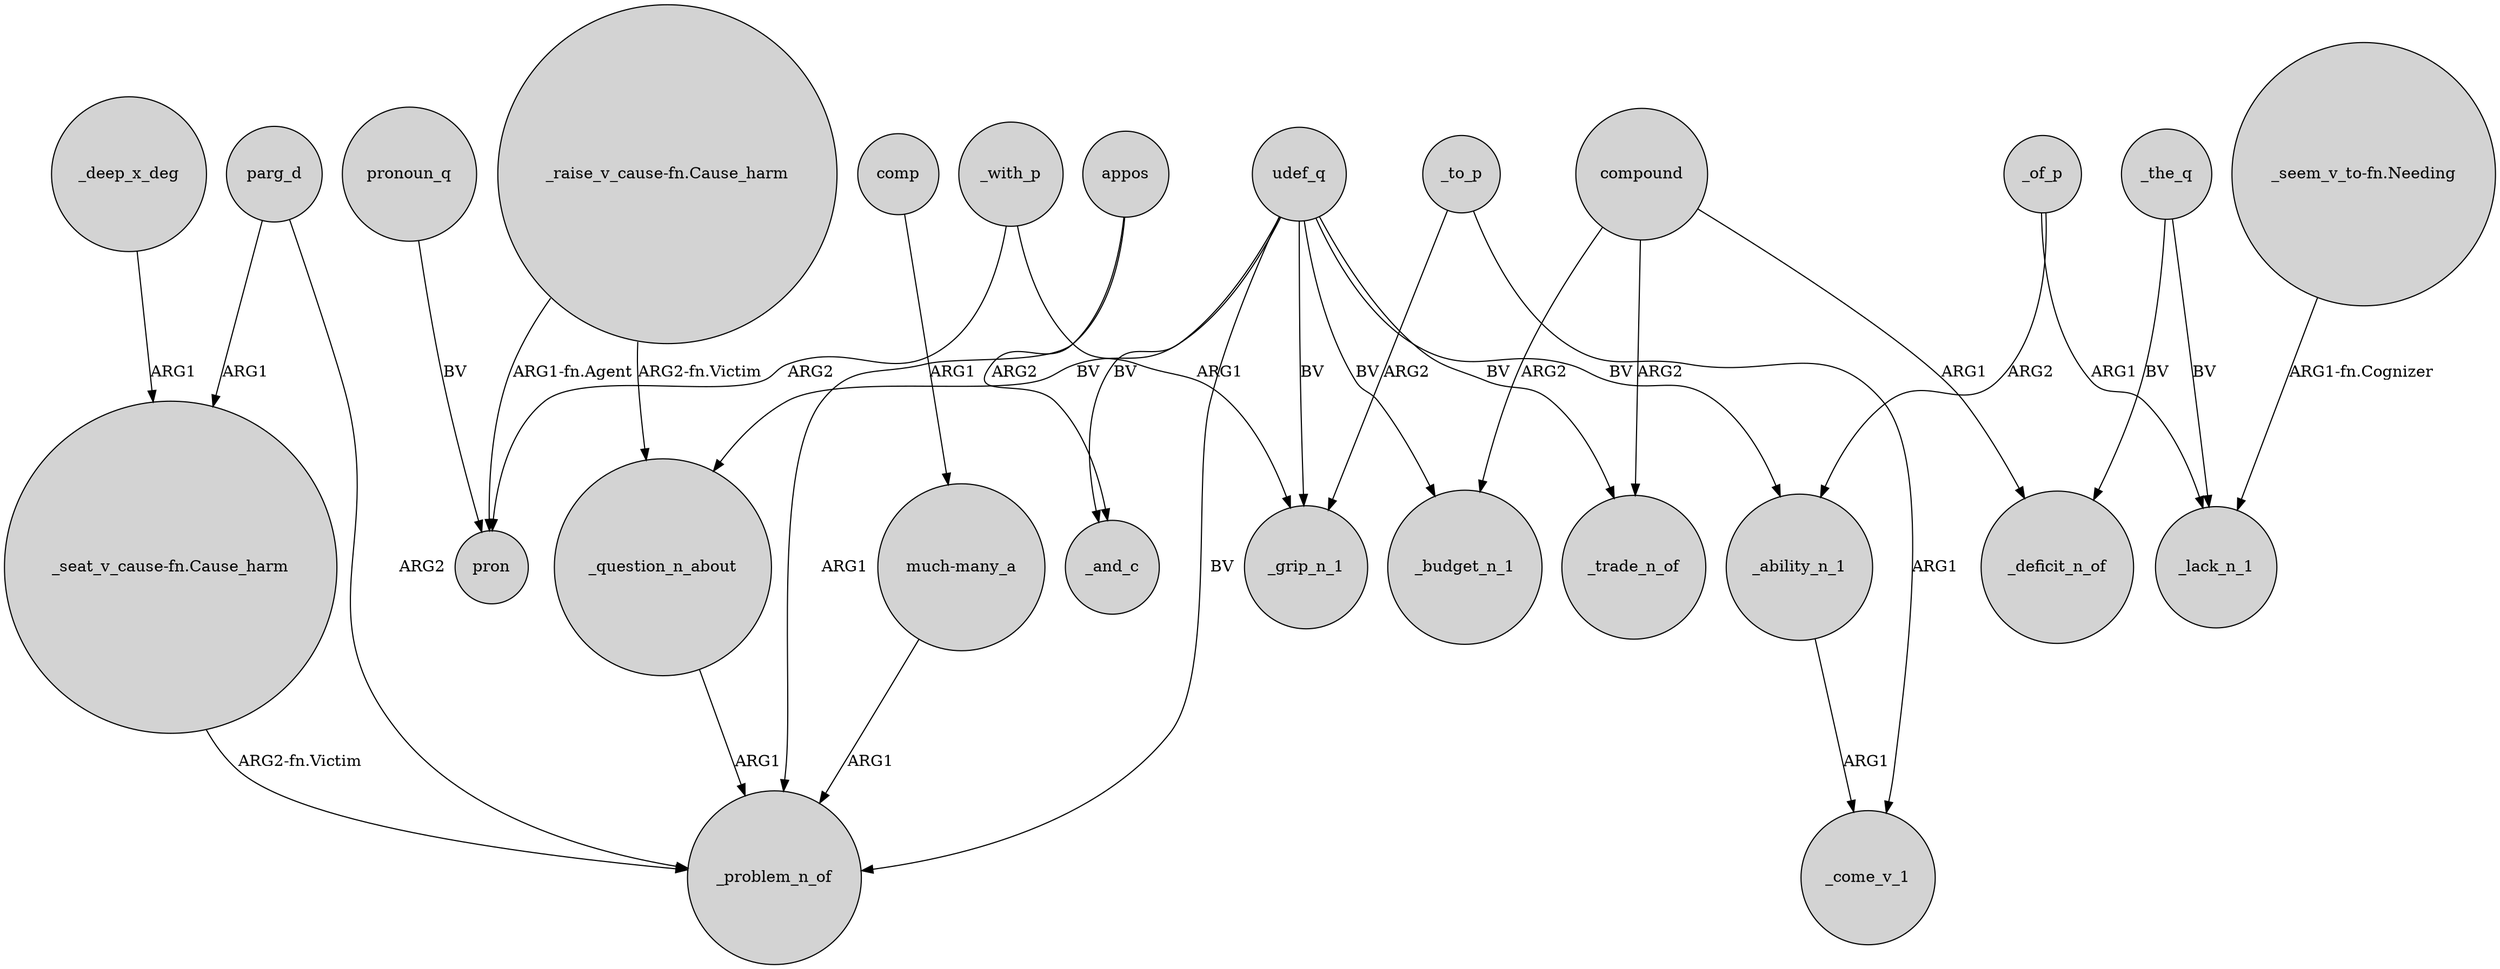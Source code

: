 digraph {
	node [shape=circle style=filled]
	_with_p -> pron [label=ARG2]
	_the_q -> _lack_n_1 [label=BV]
	parg_d -> "_seat_v_cause-fn.Cause_harm" [label=ARG1]
	appos -> _and_c [label=ARG2]
	"_raise_v_cause-fn.Cause_harm" -> pron [label="ARG1-fn.Agent"]
	udef_q -> _problem_n_of [label=BV]
	appos -> _problem_n_of [label=ARG1]
	_to_p -> _come_v_1 [label=ARG1]
	"much-many_a" -> _problem_n_of [label=ARG1]
	compound -> _budget_n_1 [label=ARG2]
	"_seem_v_to-fn.Needing" -> _lack_n_1 [label="ARG1-fn.Cognizer"]
	_of_p -> _lack_n_1 [label=ARG1]
	udef_q -> _and_c [label=BV]
	_with_p -> _grip_n_1 [label=ARG1]
	pronoun_q -> pron [label=BV]
	comp -> "much-many_a" [label=ARG1]
	_to_p -> _grip_n_1 [label=ARG2]
	_question_n_about -> _problem_n_of [label=ARG1]
	udef_q -> _budget_n_1 [label=BV]
	"_seat_v_cause-fn.Cause_harm" -> _problem_n_of [label="ARG2-fn.Victim"]
	_of_p -> _ability_n_1 [label=ARG2]
	compound -> _deficit_n_of [label=ARG1]
	parg_d -> _problem_n_of [label=ARG2]
	udef_q -> _trade_n_of [label=BV]
	compound -> _trade_n_of [label=ARG2]
	"_raise_v_cause-fn.Cause_harm" -> _question_n_about [label="ARG2-fn.Victim"]
	_ability_n_1 -> _come_v_1 [label=ARG1]
	udef_q -> _grip_n_1 [label=BV]
	_deep_x_deg -> "_seat_v_cause-fn.Cause_harm" [label=ARG1]
	_the_q -> _deficit_n_of [label=BV]
	udef_q -> _ability_n_1 [label=BV]
	udef_q -> _question_n_about [label=BV]
}
